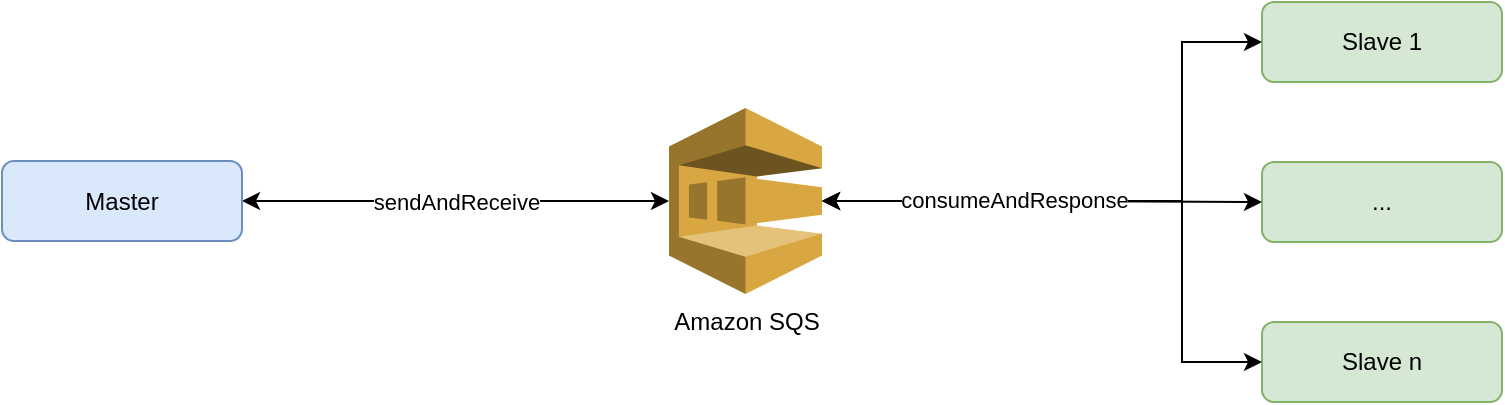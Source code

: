 <mxfile version="10.9.5" type="device"><diagram id="BeMlef5mKADxS0OSHyYg" name="Page-1"><mxGraphModel dx="1106" dy="811" grid="1" gridSize="10" guides="1" tooltips="1" connect="1" arrows="1" fold="1" page="1" pageScale="1" pageWidth="827" pageHeight="280" math="0" shadow="0"><root><mxCell id="0"/><mxCell id="1" parent="0"/><mxCell id="EEAhb_ARykCUshF9oZoh-2" value="Slave 1" style="shape=ext;rounded=1;html=1;whiteSpace=wrap;fillColor=#d5e8d4;strokeColor=#82b366;" vertex="1" parent="1"><mxGeometry x="670" y="40" width="120" height="40" as="geometry"/></mxCell><mxCell id="EEAhb_ARykCUshF9oZoh-3" value="..." style="shape=ext;rounded=1;html=1;whiteSpace=wrap;fillColor=#d5e8d4;strokeColor=#82b366;" vertex="1" parent="1"><mxGeometry x="670" y="120" width="120" height="40" as="geometry"/></mxCell><mxCell id="EEAhb_ARykCUshF9oZoh-4" value="Slave n" style="shape=ext;rounded=1;html=1;whiteSpace=wrap;fillColor=#d5e8d4;strokeColor=#82b366;" vertex="1" parent="1"><mxGeometry x="670" y="200" width="120" height="40" as="geometry"/></mxCell><mxCell id="EEAhb_ARykCUshF9oZoh-8" value="sendAndReceive" style="edgeStyle=orthogonalEdgeStyle;rounded=0;orthogonalLoop=1;jettySize=auto;html=1;startArrow=classic;startFill=1;" edge="1" parent="1" source="EEAhb_ARykCUshF9oZoh-5" target="EEAhb_ARykCUshF9oZoh-6"><mxGeometry relative="1" as="geometry"><mxPoint x="268.5" y="140" as="targetPoint"/></mxGeometry></mxCell><mxCell id="EEAhb_ARykCUshF9oZoh-5" value="Master" style="shape=ext;rounded=1;html=1;whiteSpace=wrap;fillColor=#dae8fc;strokeColor=#6c8ebf;" vertex="1" parent="1"><mxGeometry x="40" y="119.5" width="120" height="40" as="geometry"/></mxCell><mxCell id="EEAhb_ARykCUshF9oZoh-10" style="edgeStyle=orthogonalEdgeStyle;rounded=0;orthogonalLoop=1;jettySize=auto;html=1;exitX=1;exitY=0.5;exitDx=0;exitDy=0;exitPerimeter=0;entryX=0;entryY=0.5;entryDx=0;entryDy=0;startArrow=classic;startFill=1;" edge="1" parent="1" source="EEAhb_ARykCUshF9oZoh-6" target="EEAhb_ARykCUshF9oZoh-2"><mxGeometry relative="1" as="geometry"><Array as="points"><mxPoint x="630" y="140"/><mxPoint x="630" y="60"/></Array></mxGeometry></mxCell><mxCell id="EEAhb_ARykCUshF9oZoh-12" style="edgeStyle=orthogonalEdgeStyle;rounded=0;orthogonalLoop=1;jettySize=auto;html=1;exitX=1;exitY=0.5;exitDx=0;exitDy=0;exitPerimeter=0;entryX=0;entryY=0.5;entryDx=0;entryDy=0;startArrow=classic;startFill=1;" edge="1" parent="1" source="EEAhb_ARykCUshF9oZoh-6" target="EEAhb_ARykCUshF9oZoh-4"><mxGeometry relative="1" as="geometry"><Array as="points"><mxPoint x="630" y="140"/><mxPoint x="630" y="220"/></Array></mxGeometry></mxCell><mxCell id="EEAhb_ARykCUshF9oZoh-6" value="Amazon SQS" style="outlineConnect=0;dashed=0;verticalLabelPosition=bottom;verticalAlign=top;align=center;html=1;shape=mxgraph.aws3.sqs;fillColor=#D9A741;gradientColor=none;" vertex="1" parent="1"><mxGeometry x="373.5" y="93" width="76.5" height="93" as="geometry"/></mxCell><mxCell id="EEAhb_ARykCUshF9oZoh-11" style="edgeStyle=orthogonalEdgeStyle;rounded=0;orthogonalLoop=1;jettySize=auto;html=1;exitX=1;exitY=0.5;exitDx=0;exitDy=0;exitPerimeter=0;entryX=0;entryY=0.5;entryDx=0;entryDy=0;startArrow=classic;startFill=1;" edge="1" parent="1" source="EEAhb_ARykCUshF9oZoh-6" target="EEAhb_ARykCUshF9oZoh-3"><mxGeometry relative="1" as="geometry"><mxPoint x="460.5" y="150" as="sourcePoint"/><mxPoint x="648.5" y="70" as="targetPoint"/></mxGeometry></mxCell><mxCell id="EEAhb_ARykCUshF9oZoh-14" value="&lt;font style=&quot;font-size: 11px&quot;&gt;consumeAndResponse&lt;/font&gt;" style="text;html=1;resizable=0;points=[];align=center;verticalAlign=middle;labelBackgroundColor=#ffffff;" vertex="1" connectable="0" parent="EEAhb_ARykCUshF9oZoh-11"><mxGeometry x="-0.397" y="1" relative="1" as="geometry"><mxPoint x="29" y="0.5" as="offset"/></mxGeometry></mxCell></root></mxGraphModel></diagram></mxfile>
